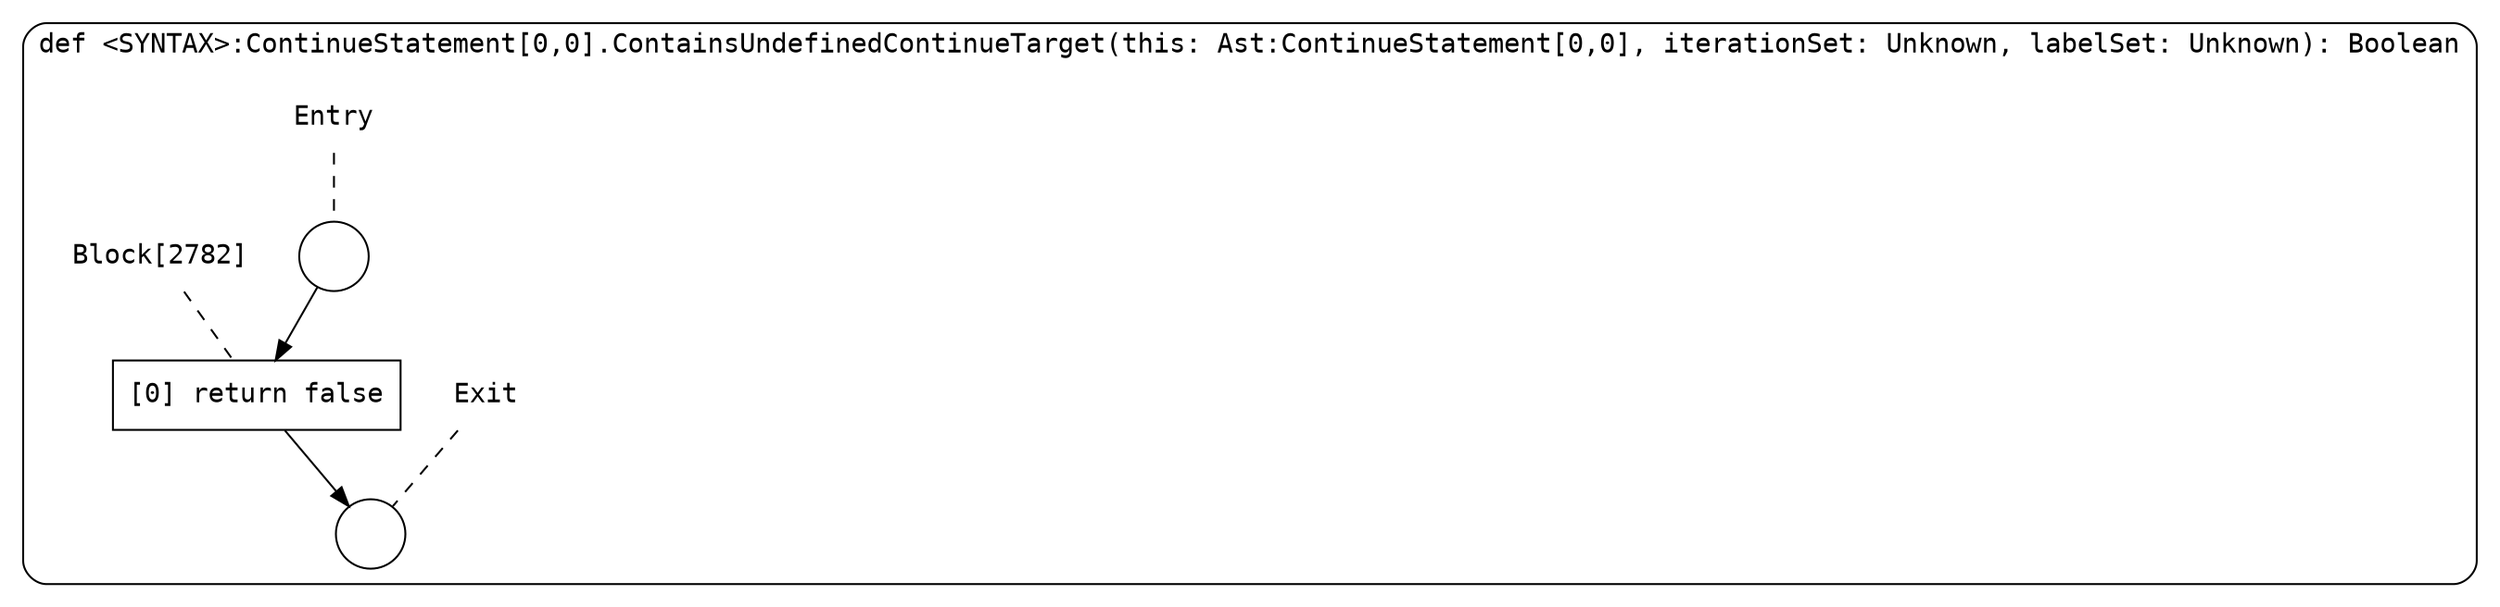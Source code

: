digraph {
  graph [fontname = "Consolas"]
  node [fontname = "Consolas"]
  edge [fontname = "Consolas"]
  subgraph cluster645 {
    label = "def <SYNTAX>:ContinueStatement[0,0].ContainsUndefinedContinueTarget(this: Ast:ContinueStatement[0,0], iterationSet: Unknown, labelSet: Unknown): Boolean"
    style = rounded
    cluster645_entry_name [shape=none, label=<<font color="black">Entry</font>>]
    cluster645_entry_name -> cluster645_entry [arrowhead=none, color="black", style=dashed]
    cluster645_entry [shape=circle label=" " color="black" fillcolor="white" style=filled]
    cluster645_entry -> node2782 [color="black"]
    cluster645_exit_name [shape=none, label=<<font color="black">Exit</font>>]
    cluster645_exit_name -> cluster645_exit [arrowhead=none, color="black", style=dashed]
    cluster645_exit [shape=circle label=" " color="black" fillcolor="white" style=filled]
    node2782_name [shape=none, label=<<font color="black">Block[2782]</font>>]
    node2782_name -> node2782 [arrowhead=none, color="black", style=dashed]
    node2782 [shape=box, label=<<font color="black">[0] return false<BR ALIGN="LEFT"/></font>> color="black" fillcolor="white", style=filled]
    node2782 -> cluster645_exit [color="black"]
  }
}